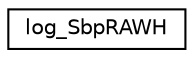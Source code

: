 digraph "Graphical Class Hierarchy"
{
 // INTERACTIVE_SVG=YES
  edge [fontname="Helvetica",fontsize="10",labelfontname="Helvetica",labelfontsize="10"];
  node [fontname="Helvetica",fontsize="10",shape=record];
  rankdir="LR";
  Node1 [label="log_SbpRAWH",height=0.2,width=0.4,color="black", fillcolor="white", style="filled",URL="$structlog__SbpRAWH.html"];
}
